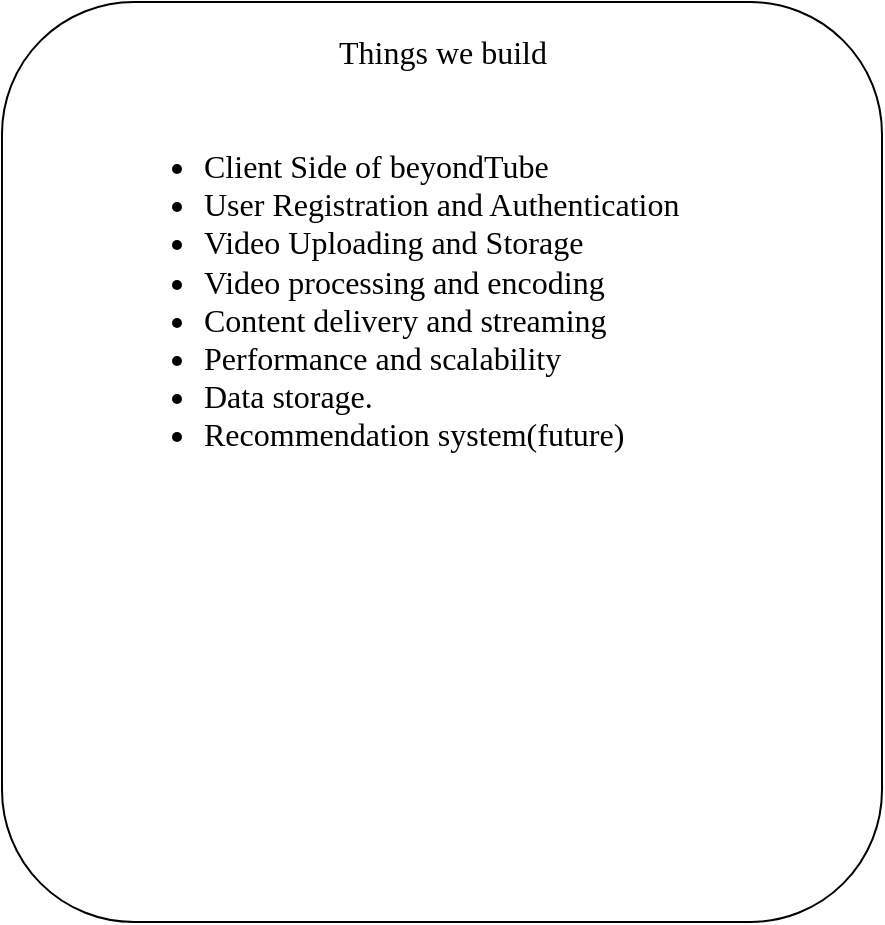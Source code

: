 <mxfile version="22.1.17" type="device" pages="4">
  <diagram id="AiNgPta7IyPf7SSqQVRc" name="BeyondTube">
    <mxGraphModel dx="1254" dy="638" grid="1" gridSize="10" guides="1" tooltips="1" connect="1" arrows="1" fold="1" page="1" pageScale="1" pageWidth="1100" pageHeight="850" math="0" shadow="0">
      <root>
        <mxCell id="0" />
        <mxCell id="1" parent="0" />
        <mxCell id="Ui2iNCKuBmNpdabASTOK-1" value="" style="rounded=1;whiteSpace=wrap;html=1;" vertex="1" parent="1">
          <mxGeometry x="320" y="150" width="440" height="460" as="geometry" />
        </mxCell>
        <mxCell id="Ui2iNCKuBmNpdabASTOK-2" value="Things we build" style="text;html=1;strokeColor=none;fillColor=none;align=center;verticalAlign=middle;whiteSpace=wrap;rounded=0;fontSize=16;fontFamily=Comic Sans MS;" vertex="1" parent="1">
          <mxGeometry x="462.5" y="160" width="155" height="30" as="geometry" />
        </mxCell>
        <mxCell id="Ui2iNCKuBmNpdabASTOK-3" value="&lt;ul style=&quot;&quot;&gt;&lt;li style=&quot;font-size: 16px;&quot;&gt;Client Side of beyondTube&lt;/li&gt;&lt;li style=&quot;font-size: 16px;&quot;&gt;User Registration and Authentication&lt;/li&gt;&lt;li style=&quot;font-size: 16px; text-align: justify;&quot;&gt;Video Uploading and Storage&lt;/li&gt;&lt;li style=&quot;font-size: 16px; text-align: justify;&quot;&gt;Video processing and encoding&lt;/li&gt;&lt;li style=&quot;font-size: 16px; text-align: justify;&quot;&gt;Content delivery and streaming&lt;/li&gt;&lt;li style=&quot;font-size: 16px; text-align: justify;&quot;&gt;Performance and scalability&lt;/li&gt;&lt;li style=&quot;font-size: 16px; text-align: justify;&quot;&gt;Data storage.&lt;/li&gt;&lt;li style=&quot;font-size: 16px; text-align: justify;&quot;&gt;Recommendation system(future)&lt;/li&gt;&lt;/ul&gt;" style="text;strokeColor=none;fillColor=none;align=left;verticalAlign=top;spacingLeft=4;spacingRight=4;overflow=hidden;points=[[0,0.5],[1,0.5]];portConstraint=eastwest;rotatable=0;whiteSpace=wrap;html=1;fontSize=16;fontFamily=Comic Sans MS;spacingBottom=4;rounded=0;fontColor=default;labelBackgroundColor=none;" vertex="1" parent="1">
          <mxGeometry x="375" y="200" width="350" height="380" as="geometry" />
        </mxCell>
      </root>
    </mxGraphModel>
  </diagram>
  <diagram id="GcTnp9ZcHoV1zEVluksx" name="user-flow">
    <mxGraphModel dx="1254" dy="638" grid="1" gridSize="10" guides="1" tooltips="1" connect="1" arrows="1" fold="1" page="1" pageScale="1" pageWidth="1100" pageHeight="850" math="0" shadow="0">
      <root>
        <mxCell id="0" />
        <mxCell id="1" parent="0" />
        <mxCell id="5J4Nl_ULY1FyrNGIVlq9-1" value="BeyondTube" style="text;html=1;strokeColor=none;fillColor=none;align=center;verticalAlign=middle;whiteSpace=wrap;rounded=0;" parent="1" vertex="1">
          <mxGeometry x="520" y="10" width="60" height="30" as="geometry" />
        </mxCell>
        <mxCell id="5J4Nl_ULY1FyrNGIVlq9-4" value="" style="shape=actor;whiteSpace=wrap;html=1;" parent="1" vertex="1">
          <mxGeometry x="50" y="270" width="40" height="60" as="geometry" />
        </mxCell>
        <mxCell id="5J4Nl_ULY1FyrNGIVlq9-11" value="User" style="text;html=1;strokeColor=none;fillColor=none;align=center;verticalAlign=middle;whiteSpace=wrap;rounded=0;" parent="1" vertex="1">
          <mxGeometry x="40" y="330" width="60" height="30" as="geometry" />
        </mxCell>
        <mxCell id="5J4Nl_ULY1FyrNGIVlq9-18" style="edgeStyle=orthogonalEdgeStyle;rounded=0;orthogonalLoop=1;jettySize=auto;html=1;exitX=1;exitY=0.5;exitDx=0;exitDy=0;entryX=0;entryY=0.5;entryDx=0;entryDy=0;" parent="1" source="5J4Nl_ULY1FyrNGIVlq9-12" target="5J4Nl_ULY1FyrNGIVlq9-17" edge="1">
          <mxGeometry relative="1" as="geometry" />
        </mxCell>
        <mxCell id="5J4Nl_ULY1FyrNGIVlq9-12" value="OR" style="rounded=1;whiteSpace=wrap;html=1;" parent="1" vertex="1">
          <mxGeometry x="190" y="180" width="270" height="260" as="geometry" />
        </mxCell>
        <mxCell id="5J4Nl_ULY1FyrNGIVlq9-14" style="edgeStyle=orthogonalEdgeStyle;rounded=0;orthogonalLoop=1;jettySize=auto;html=1;exitX=0.9;exitY=0.5;exitDx=0;exitDy=0;exitPerimeter=0;entryX=-0.007;entryY=0.462;entryDx=0;entryDy=0;entryPerimeter=0;" parent="1" source="5J4Nl_ULY1FyrNGIVlq9-4" target="5J4Nl_ULY1FyrNGIVlq9-12" edge="1">
          <mxGeometry relative="1" as="geometry" />
        </mxCell>
        <mxCell id="5J4Nl_ULY1FyrNGIVlq9-15" value="User either can start watching videos" style="text;html=1;strokeColor=none;fillColor=none;align=center;verticalAlign=middle;whiteSpace=wrap;rounded=0;" parent="1" vertex="1">
          <mxGeometry x="247.5" y="240" width="155" height="30" as="geometry" />
        </mxCell>
        <mxCell id="5J4Nl_ULY1FyrNGIVlq9-16" value="User will first sign-up and then he can read or write videos" style="text;html=1;strokeColor=none;fillColor=none;align=center;verticalAlign=middle;whiteSpace=wrap;rounded=0;" parent="1" vertex="1">
          <mxGeometry x="240" y="340" width="170" height="30" as="geometry" />
        </mxCell>
        <mxCell id="5J4Nl_ULY1FyrNGIVlq9-21" style="edgeStyle=orthogonalEdgeStyle;rounded=0;orthogonalLoop=1;jettySize=auto;html=1;exitX=1;exitY=0.5;exitDx=0;exitDy=0;entryX=0;entryY=0.5;entryDx=0;entryDy=0;" parent="1" source="5J4Nl_ULY1FyrNGIVlq9-17" target="5J4Nl_ULY1FyrNGIVlq9-20" edge="1">
          <mxGeometry relative="1" as="geometry" />
        </mxCell>
        <mxCell id="5J4Nl_ULY1FyrNGIVlq9-17" value="User will be assigned as content-creator" style="rounded=1;whiteSpace=wrap;html=1;" parent="1" vertex="1">
          <mxGeometry x="630" y="255" width="120" height="90" as="geometry" />
        </mxCell>
        <mxCell id="5J4Nl_ULY1FyrNGIVlq9-19" value="User sign-up" style="text;html=1;align=center;verticalAlign=middle;resizable=0;points=[];autosize=1;strokeColor=none;fillColor=none;" parent="1" vertex="1">
          <mxGeometry x="645" y="225" width="90" height="30" as="geometry" />
        </mxCell>
        <mxCell id="5J4Nl_ULY1FyrNGIVlq9-20" value="User will be allowed to read and write to its respective videos. Also can read other&#39;s videos." style="rounded=1;whiteSpace=wrap;html=1;" parent="1" vertex="1">
          <mxGeometry x="880" y="197.5" width="190" height="205" as="geometry" />
        </mxCell>
      </root>
    </mxGraphModel>
  </diagram>
  <diagram id="96t3Vy77y9gjjRQwlVR8" name="vid-write-flow">
    <mxGraphModel dx="2508" dy="1276" grid="1" gridSize="10" guides="1" tooltips="1" connect="1" arrows="1" fold="1" page="1" pageScale="1" pageWidth="1100" pageHeight="850" math="0" shadow="0">
      <root>
        <mxCell id="0" />
        <mxCell id="1" parent="0" />
        <mxCell id="3eQo13eX1EpTmljV7uZz-4" value="Video uploading architecture" style="text;html=1;align=center;verticalAlign=middle;resizable=0;points=[];autosize=1;strokeColor=none;fillColor=none;fontSize=18;" vertex="1" parent="1">
          <mxGeometry x="430" y="20" width="250" height="40" as="geometry" />
        </mxCell>
        <mxCell id="3eQo13eX1EpTmljV7uZz-8" value="" style="endArrow=classic;html=1;rounded=0;exitX=0;exitY=1;exitDx=0;exitDy=0;" edge="1" parent="1" source="3eQo13eX1EpTmljV7uZz-11">
          <mxGeometry width="50" height="50" relative="1" as="geometry">
            <mxPoint x="120" y="220" as="sourcePoint" />
            <mxPoint x="180" y="220" as="targetPoint" />
          </mxGeometry>
        </mxCell>
        <mxCell id="3eQo13eX1EpTmljV7uZz-9" value="" style="rounded=1;whiteSpace=wrap;html=1;" vertex="1" parent="1">
          <mxGeometry x="180" y="120" width="280" height="190" as="geometry" />
        </mxCell>
        <mxCell id="3eQo13eX1EpTmljV7uZz-10" value="S3 Bucket for raw videos" style="text;html=1;strokeColor=none;fillColor=none;align=center;verticalAlign=middle;whiteSpace=wrap;rounded=0;" vertex="1" parent="1">
          <mxGeometry x="190" y="120" width="150" height="30" as="geometry" />
        </mxCell>
        <mxCell id="3eQo13eX1EpTmljV7uZz-11" value="&lt;strong style=&quot;border: 0px solid rgb(217, 217, 227); box-sizing: border-box; --tw-border-spacing-x: 0; --tw-border-spacing-y: 0; --tw-translate-x: 0; --tw-translate-y: 0; --tw-rotate: 0; --tw-skew-x: 0; --tw-skew-y: 0; --tw-scale-x: 1; --tw-scale-y: 1; --tw-pan-x: ; --tw-pan-y: ; --tw-pinch-zoom: ; --tw-scroll-snap-strictness: proximity; --tw-gradient-from-position: ; --tw-gradient-via-position: ; --tw-gradient-to-position: ; --tw-ordinal: ; --tw-slashed-zero: ; --tw-numeric-figure: ; --tw-numeric-spacing: ; --tw-numeric-fraction: ; --tw-ring-inset: ; --tw-ring-offset-width: 0px; --tw-ring-offset-color: #fff; --tw-ring-color: rgba(69,89,164,.5); --tw-ring-offset-shadow: 0 0 transparent; --tw-ring-shadow: 0 0 transparent; --tw-shadow: 0 0 transparent; --tw-shadow-colored: 0 0 transparent; --tw-blur: ; --tw-brightness: ; --tw-contrast: ; --tw-grayscale: ; --tw-hue-rotate: ; --tw-invert: ; --tw-saturate: ; --tw-sepia: ; --tw-drop-shadow: ; --tw-backdrop-blur: ; --tw-backdrop-brightness: ; --tw-backdrop-contrast: ; --tw-backdrop-grayscale: ; --tw-backdrop-hue-rotate: ; --tw-backdrop-invert: ; --tw-backdrop-opacity: ; --tw-backdrop-saturate: ; --tw-backdrop-sepia: ; font-weight: 600; color: var(--tw-prose-bold); font-family: Söhne, ui-sans-serif, system-ui, -apple-system, &amp;quot;Segoe UI&amp;quot;, Roboto, Ubuntu, Cantarell, &amp;quot;Noto Sans&amp;quot;, sans-serif, &amp;quot;Helvetica Neue&amp;quot;, Arial, &amp;quot;Apple Color Emoji&amp;quot;, &amp;quot;Segoe UI Emoji&amp;quot;, &amp;quot;Segoe UI Symbol&amp;quot;, &amp;quot;Noto Color Emoji&amp;quot;; font-size: 7px; font-style: normal; font-variant-ligatures: normal; font-variant-caps: normal; letter-spacing: normal; orphans: 2; text-align: left; text-indent: 0px; text-transform: none; widows: 2; word-spacing: 0px; -webkit-text-stroke-width: 0px; text-decoration-thickness: initial; text-decoration-style: initial; text-decoration-color: initial;&quot;&gt;User Uploads Video to S3&lt;/strong&gt;" style="text;whiteSpace=wrap;html=1;labelBackgroundColor=none;fontSize=7;" vertex="1" parent="1">
          <mxGeometry x="80" y="190" width="110" height="30" as="geometry" />
        </mxCell>
        <mxCell id="3eQo13eX1EpTmljV7uZz-13" value="" style="rounded=1;whiteSpace=wrap;html=1;" vertex="1" parent="1">
          <mxGeometry x="190" y="150" width="260" height="60" as="geometry" />
        </mxCell>
        <mxCell id="3eQo13eX1EpTmljV7uZz-15" value="" style="rounded=1;whiteSpace=wrap;html=1;" vertex="1" parent="1">
          <mxGeometry x="190" y="220" width="260" height="60" as="geometry" />
        </mxCell>
        <mxCell id="3eQo13eX1EpTmljV7uZz-16" value="User 1/" style="text;html=1;strokeColor=none;fillColor=none;align=center;verticalAlign=middle;whiteSpace=wrap;rounded=0;fontSize=10;" vertex="1" parent="1">
          <mxGeometry x="190" y="150" width="40" height="20" as="geometry" />
        </mxCell>
        <mxCell id="3eQo13eX1EpTmljV7uZz-17" value="User 2/" style="text;html=1;strokeColor=none;fillColor=none;align=center;verticalAlign=middle;whiteSpace=wrap;rounded=0;fontSize=10;" vertex="1" parent="1">
          <mxGeometry x="190" y="220" width="40" height="20" as="geometry" />
        </mxCell>
        <mxCell id="3eQo13eX1EpTmljV7uZz-18" value="vid 1" style="rounded=1;whiteSpace=wrap;html=1;" vertex="1" parent="1">
          <mxGeometry x="195" y="170" width="30" height="30" as="geometry" />
        </mxCell>
        <mxCell id="3eQo13eX1EpTmljV7uZz-19" value="vid 2" style="rounded=1;whiteSpace=wrap;html=1;" vertex="1" parent="1">
          <mxGeometry x="240" y="170" width="30" height="30" as="geometry" />
        </mxCell>
        <mxCell id="3eQo13eX1EpTmljV7uZz-20" value="..." style="rounded=1;whiteSpace=wrap;html=1;" vertex="1" parent="1">
          <mxGeometry x="280" y="170" width="30" height="30" as="geometry" />
        </mxCell>
        <mxCell id="3eQo13eX1EpTmljV7uZz-21" value="..." style="rounded=1;whiteSpace=wrap;html=1;" vertex="1" parent="1">
          <mxGeometry x="320" y="170" width="30" height="30" as="geometry" />
        </mxCell>
        <mxCell id="3eQo13eX1EpTmljV7uZz-22" value="..." style="rounded=1;whiteSpace=wrap;html=1;" vertex="1" parent="1">
          <mxGeometry x="360" y="170" width="30" height="30" as="geometry" />
        </mxCell>
        <mxCell id="3eQo13eX1EpTmljV7uZz-23" value="vid n" style="rounded=1;whiteSpace=wrap;html=1;" vertex="1" parent="1">
          <mxGeometry x="400" y="170" width="30" height="30" as="geometry" />
        </mxCell>
        <mxCell id="3eQo13eX1EpTmljV7uZz-24" value="vid 1" style="rounded=1;whiteSpace=wrap;html=1;" vertex="1" parent="1">
          <mxGeometry x="195" y="240" width="30" height="30" as="geometry" />
        </mxCell>
        <mxCell id="3eQo13eX1EpTmljV7uZz-25" value="vid 2" style="rounded=1;whiteSpace=wrap;html=1;" vertex="1" parent="1">
          <mxGeometry x="240" y="240" width="30" height="30" as="geometry" />
        </mxCell>
        <mxCell id="3eQo13eX1EpTmljV7uZz-26" value="..." style="rounded=1;whiteSpace=wrap;html=1;" vertex="1" parent="1">
          <mxGeometry x="280" y="240" width="30" height="30" as="geometry" />
        </mxCell>
        <mxCell id="3eQo13eX1EpTmljV7uZz-27" value="..." style="rounded=1;whiteSpace=wrap;html=1;" vertex="1" parent="1">
          <mxGeometry x="320" y="240" width="30" height="30" as="geometry" />
        </mxCell>
        <mxCell id="3eQo13eX1EpTmljV7uZz-28" value="..." style="rounded=1;whiteSpace=wrap;html=1;" vertex="1" parent="1">
          <mxGeometry x="360" y="240" width="30" height="30" as="geometry" />
        </mxCell>
        <mxCell id="3eQo13eX1EpTmljV7uZz-29" value="vid n" style="rounded=1;whiteSpace=wrap;html=1;" vertex="1" parent="1">
          <mxGeometry x="400" y="240" width="30" height="30" as="geometry" />
        </mxCell>
        <mxCell id="3eQo13eX1EpTmljV7uZz-30" value="Users upload raw video files to an S3 bucket" style="text;html=1;align=center;verticalAlign=middle;resizable=0;points=[];autosize=1;strokeColor=none;fillColor=none;" vertex="1" parent="1">
          <mxGeometry x="190" y="308" width="260" height="30" as="geometry" />
        </mxCell>
        <mxCell id="3eQo13eX1EpTmljV7uZz-31" value="" style="endArrow=classic;html=1;rounded=0;" edge="1" parent="1">
          <mxGeometry relative="1" as="geometry">
            <mxPoint x="460" y="220" as="sourcePoint" />
            <mxPoint x="760" y="220" as="targetPoint" />
          </mxGeometry>
        </mxCell>
        <mxCell id="3eQo13eX1EpTmljV7uZz-32" value="" style="shape=message;html=1;outlineConnect=0;" vertex="1" parent="3eQo13eX1EpTmljV7uZz-31">
          <mxGeometry width="20" height="14" relative="1" as="geometry">
            <mxPoint x="-10" y="-7" as="offset" />
          </mxGeometry>
        </mxCell>
        <mxCell id="3eQo13eX1EpTmljV7uZz-35" value="Configure an S3 event trigger to notify an AWS Lambda function when a new video is uploaded." style="text;html=1;strokeColor=none;fillColor=none;align=center;verticalAlign=middle;whiteSpace=wrap;rounded=0;" vertex="1" parent="1">
          <mxGeometry x="475" y="235" width="280" height="30" as="geometry" />
        </mxCell>
        <mxCell id="3eQo13eX1EpTmljV7uZz-36" value="Lambda Function Enqueues Task" style="rounded=1;whiteSpace=wrap;html=1;" vertex="1" parent="1">
          <mxGeometry x="760" y="140" width="240" height="150" as="geometry" />
        </mxCell>
        <mxCell id="3eQo13eX1EpTmljV7uZz-37" value="Modify the Lambda function to enqueue a video encoding task onto a message queue (e.g., AWS Simple Queue Service - SQS)" style="text;html=1;strokeColor=none;fillColor=none;align=center;verticalAlign=middle;whiteSpace=wrap;rounded=0;" vertex="1" parent="1">
          <mxGeometry x="760" y="308" width="240" height="30" as="geometry" />
        </mxCell>
        <mxCell id="3eQo13eX1EpTmljV7uZz-45" style="edgeStyle=orthogonalEdgeStyle;rounded=0;orthogonalLoop=1;jettySize=auto;html=1;exitX=1;exitY=0.5;exitDx=0;exitDy=0;entryX=0;entryY=0.5;entryDx=0;entryDy=0;" edge="1" parent="1" source="3eQo13eX1EpTmljV7uZz-41" target="3eQo13eX1EpTmljV7uZz-44">
          <mxGeometry relative="1" as="geometry" />
        </mxCell>
        <mxCell id="3eQo13eX1EpTmljV7uZz-41" value="Message Queue Holds Encoding Tasks" style="shape=partialRectangle;whiteSpace=wrap;html=1;left=0;right=0;fillColor=none;" vertex="1" parent="1">
          <mxGeometry x="1100" y="170" width="190" height="100" as="geometry" />
        </mxCell>
        <mxCell id="3eQo13eX1EpTmljV7uZz-42" value="" style="endArrow=classic;html=1;rounded=0;entryX=0;entryY=0.5;entryDx=0;entryDy=0;" edge="1" parent="1" target="3eQo13eX1EpTmljV7uZz-41">
          <mxGeometry width="50" height="50" relative="1" as="geometry">
            <mxPoint x="1000" y="220" as="sourcePoint" />
            <mxPoint x="1070" y="220" as="targetPoint" />
          </mxGeometry>
        </mxCell>
        <mxCell id="3eQo13eX1EpTmljV7uZz-43" value="&lt;ul style=&quot;border: 0px solid rgb(217, 217, 227); box-sizing: border-box; --tw-border-spacing-x: 0; --tw-border-spacing-y: 0; --tw-translate-x: 0; --tw-translate-y: 0; --tw-rotate: 0; --tw-skew-x: 0; --tw-skew-y: 0; --tw-scale-x: 1; --tw-scale-y: 1; --tw-pan-x: ; --tw-pan-y: ; --tw-pinch-zoom: ; --tw-scroll-snap-strictness: proximity; --tw-gradient-from-position: ; --tw-gradient-via-position: ; --tw-gradient-to-position: ; --tw-ordinal: ; --tw-slashed-zero: ; --tw-numeric-figure: ; --tw-numeric-spacing: ; --tw-numeric-fraction: ; --tw-ring-inset: ; --tw-ring-offset-width: 0px; --tw-ring-offset-color: #fff; --tw-ring-color: rgba(69,89,164,.5); --tw-ring-offset-shadow: 0 0 transparent; --tw-ring-shadow: 0 0 transparent; --tw-shadow: 0 0 transparent; --tw-shadow-colored: 0 0 transparent; --tw-blur: ; --tw-brightness: ; --tw-contrast: ; --tw-grayscale: ; --tw-hue-rotate: ; --tw-invert: ; --tw-saturate: ; --tw-sepia: ; --tw-drop-shadow: ; --tw-backdrop-blur: ; --tw-backdrop-brightness: ; --tw-backdrop-contrast: ; --tw-backdrop-grayscale: ; --tw-backdrop-hue-rotate: ; --tw-backdrop-invert: ; --tw-backdrop-opacity: ; --tw-backdrop-saturate: ; --tw-backdrop-sepia: ; list-style-position: initial; list-style-image: initial; margin: 0px 0px 0px 1rem; padding: 0px; display: flex; flex-direction: column; font-size: 11px;&quot;&gt;&lt;li style=&quot;border: 0px solid rgb(217, 217, 227); box-sizing: border-box; --tw-border-spacing-x: 0; --tw-border-spacing-y: 0; --tw-translate-x: 0; --tw-translate-y: 0; --tw-rotate: 0; --tw-skew-x: 0; --tw-skew-y: 0; --tw-scale-x: 1; --tw-scale-y: 1; --tw-pan-x: ; --tw-pan-y: ; --tw-pinch-zoom: ; --tw-scroll-snap-strictness: proximity; --tw-gradient-from-position: ; --tw-gradient-via-position: ; --tw-gradient-to-position: ; --tw-ordinal: ; --tw-slashed-zero: ; --tw-numeric-figure: ; --tw-numeric-spacing: ; --tw-numeric-fraction: ; --tw-ring-inset: ; --tw-ring-offset-width: 0px; --tw-ring-offset-color: #fff; --tw-ring-color: rgba(69,89,164,.5); --tw-ring-offset-shadow: 0 0 transparent; --tw-ring-shadow: 0 0 transparent; --tw-shadow: 0 0 transparent; --tw-shadow-colored: 0 0 transparent; --tw-blur: ; --tw-brightness: ; --tw-contrast: ; --tw-grayscale: ; --tw-hue-rotate: ; --tw-invert: ; --tw-saturate: ; --tw-sepia: ; --tw-drop-shadow: ; --tw-backdrop-blur: ; --tw-backdrop-brightness: ; --tw-backdrop-contrast: ; --tw-backdrop-grayscale: ; --tw-backdrop-hue-rotate: ; --tw-backdrop-invert: ; --tw-backdrop-opacity: ; --tw-backdrop-saturate: ; --tw-backdrop-sepia: ; margin: 0px; padding-left: 0.375em; display: block; min-height: 28px; font-size: 11px;&quot;&gt;The message queue holds the video encoding tasks in a queue.&lt;/li&gt;&lt;li style=&quot;border: 0px solid rgb(217, 217, 227); box-sizing: border-box; --tw-border-spacing-x: 0; --tw-border-spacing-y: 0; --tw-translate-x: 0; --tw-translate-y: 0; --tw-rotate: 0; --tw-skew-x: 0; --tw-skew-y: 0; --tw-scale-x: 1; --tw-scale-y: 1; --tw-pan-x: ; --tw-pan-y: ; --tw-pinch-zoom: ; --tw-scroll-snap-strictness: proximity; --tw-gradient-from-position: ; --tw-gradient-via-position: ; --tw-gradient-to-position: ; --tw-ordinal: ; --tw-slashed-zero: ; --tw-numeric-figure: ; --tw-numeric-spacing: ; --tw-numeric-fraction: ; --tw-ring-inset: ; --tw-ring-offset-width: 0px; --tw-ring-offset-color: #fff; --tw-ring-color: rgba(69,89,164,.5); --tw-ring-offset-shadow: 0 0 transparent; --tw-ring-shadow: 0 0 transparent; --tw-shadow: 0 0 transparent; --tw-shadow-colored: 0 0 transparent; --tw-blur: ; --tw-brightness: ; --tw-contrast: ; --tw-grayscale: ; --tw-hue-rotate: ; --tw-invert: ; --tw-saturate: ; --tw-sepia: ; --tw-drop-shadow: ; --tw-backdrop-blur: ; --tw-backdrop-brightness: ; --tw-backdrop-contrast: ; --tw-backdrop-grayscale: ; --tw-backdrop-hue-rotate: ; --tw-backdrop-invert: ; --tw-backdrop-opacity: ; --tw-backdrop-saturate: ; --tw-backdrop-sepia: ; margin: 0px; padding-left: 0.375em; display: block; min-height: 28px; font-size: 11px;&quot;&gt;Each message in the queue represents a video encoding task.&lt;/li&gt;&lt;/ul&gt;" style="text;html=1;strokeColor=none;fillColor=none;align=center;verticalAlign=middle;whiteSpace=wrap;rounded=0;labelBackgroundColor=none;fontColor=default;fontSize=11;fontFamily=Helvetica;" vertex="1" parent="1">
          <mxGeometry x="1080" y="276" width="230" height="62" as="geometry" />
        </mxCell>
        <mxCell id="3eQo13eX1EpTmljV7uZz-44" value="" style="rounded=1;whiteSpace=wrap;html=1;" vertex="1" parent="1">
          <mxGeometry x="1540" y="25" width="450" height="390" as="geometry" />
        </mxCell>
        <mxCell id="3eQo13eX1EpTmljV7uZz-46" value="Encoding Worker system" style="text;html=1;strokeColor=none;fillColor=none;align=center;verticalAlign=middle;whiteSpace=wrap;rounded=0;" vertex="1" parent="1">
          <mxGeometry x="1560" y="40" width="160" height="30" as="geometry" />
        </mxCell>
        <mxCell id="3eQo13eX1EpTmljV7uZz-47" value="Encoding Workers Poll the Queue" style="text;html=1;align=center;verticalAlign=middle;resizable=0;points=[];autosize=1;strokeColor=none;fillColor=none;" vertex="1" parent="1">
          <mxGeometry x="1320" y="190" width="200" height="30" as="geometry" />
        </mxCell>
        <mxCell id="3eQo13eX1EpTmljV7uZz-48" value="Worker 1" style="rounded=1;whiteSpace=wrap;html=1;" vertex="1" parent="1">
          <mxGeometry x="1570" y="80" width="390" height="80" as="geometry" />
        </mxCell>
        <mxCell id="3eQo13eX1EpTmljV7uZz-49" value="Worker 2" style="rounded=1;whiteSpace=wrap;html=1;" vertex="1" parent="1">
          <mxGeometry x="1570" y="185" width="390" height="80" as="geometry" />
        </mxCell>
        <mxCell id="3eQo13eX1EpTmljV7uZz-50" value="Worker 3" style="rounded=1;whiteSpace=wrap;html=1;" vertex="1" parent="1">
          <mxGeometry x="1570" y="290" width="390" height="80" as="geometry" />
        </mxCell>
        <mxCell id="3eQo13eX1EpTmljV7uZz-51" value="&lt;ul style=&quot;border: 0px solid rgb(217, 217, 227); box-sizing: border-box; --tw-border-spacing-x: 0; --tw-border-spacing-y: 0; --tw-translate-x: 0; --tw-translate-y: 0; --tw-rotate: 0; --tw-skew-x: 0; --tw-skew-y: 0; --tw-scale-x: 1; --tw-scale-y: 1; --tw-pan-x: ; --tw-pan-y: ; --tw-pinch-zoom: ; --tw-scroll-snap-strictness: proximity; --tw-gradient-from-position: ; --tw-gradient-via-position: ; --tw-gradient-to-position: ; --tw-ordinal: ; --tw-slashed-zero: ; --tw-numeric-figure: ; --tw-numeric-spacing: ; --tw-numeric-fraction: ; --tw-ring-inset: ; --tw-ring-offset-width: 0px; --tw-ring-offset-color: #fff; --tw-ring-color: rgba(69,89,164,.5); --tw-ring-offset-shadow: 0 0 transparent; --tw-ring-shadow: 0 0 transparent; --tw-shadow: 0 0 transparent; --tw-shadow-colored: 0 0 transparent; --tw-blur: ; --tw-brightness: ; --tw-contrast: ; --tw-grayscale: ; --tw-hue-rotate: ; --tw-invert: ; --tw-saturate: ; --tw-sepia: ; --tw-drop-shadow: ; --tw-backdrop-blur: ; --tw-backdrop-brightness: ; --tw-backdrop-contrast: ; --tw-backdrop-grayscale: ; --tw-backdrop-hue-rotate: ; --tw-backdrop-invert: ; --tw-backdrop-opacity: ; --tw-backdrop-saturate: ; --tw-backdrop-sepia: ; list-style-position: initial; list-style-image: initial; margin: 0px 0px 0px 1rem; padding: 0px; display: flex; flex-direction: column; font-family: Söhne, ui-sans-serif, system-ui, -apple-system, &amp;quot;Segoe UI&amp;quot;, Roboto, Ubuntu, Cantarell, &amp;quot;Noto Sans&amp;quot;, sans-serif, &amp;quot;Helvetica Neue&amp;quot;, Arial, &amp;quot;Apple Color Emoji&amp;quot;, &amp;quot;Segoe UI Emoji&amp;quot;, &amp;quot;Segoe UI Symbol&amp;quot;, &amp;quot;Noto Color Emoji&amp;quot;; font-size: 16px;&quot;&gt;&lt;li style=&quot;border: 0px solid rgb(217, 217, 227); box-sizing: border-box; --tw-border-spacing-x: 0; --tw-border-spacing-y: 0; --tw-translate-x: 0; --tw-translate-y: 0; --tw-rotate: 0; --tw-skew-x: 0; --tw-skew-y: 0; --tw-scale-x: 1; --tw-scale-y: 1; --tw-pan-x: ; --tw-pan-y: ; --tw-pinch-zoom: ; --tw-scroll-snap-strictness: proximity; --tw-gradient-from-position: ; --tw-gradient-via-position: ; --tw-gradient-to-position: ; --tw-ordinal: ; --tw-slashed-zero: ; --tw-numeric-figure: ; --tw-numeric-spacing: ; --tw-numeric-fraction: ; --tw-ring-inset: ; --tw-ring-offset-width: 0px; --tw-ring-offset-color: #fff; --tw-ring-color: rgba(69,89,164,.5); --tw-ring-offset-shadow: 0 0 transparent; --tw-ring-shadow: 0 0 transparent; --tw-shadow: 0 0 transparent; --tw-shadow-colored: 0 0 transparent; --tw-blur: ; --tw-brightness: ; --tw-contrast: ; --tw-grayscale: ; --tw-hue-rotate: ; --tw-invert: ; --tw-saturate: ; --tw-sepia: ; --tw-drop-shadow: ; --tw-backdrop-blur: ; --tw-backdrop-brightness: ; --tw-backdrop-contrast: ; --tw-backdrop-grayscale: ; --tw-backdrop-hue-rotate: ; --tw-backdrop-invert: ; --tw-backdrop-opacity: ; --tw-backdrop-saturate: ; --tw-backdrop-sepia: ; margin: 0px; padding-left: 0.375em; display: block; min-height: 28px;&quot;&gt;Set up video encoding workers (additional Lambda functions or EC2 instances) that poll the message queue for tasks.&lt;/li&gt;&lt;li style=&quot;border: 0px solid rgb(217, 217, 227); box-sizing: border-box; --tw-border-spacing-x: 0; --tw-border-spacing-y: 0; --tw-translate-x: 0; --tw-translate-y: 0; --tw-rotate: 0; --tw-skew-x: 0; --tw-skew-y: 0; --tw-scale-x: 1; --tw-scale-y: 1; --tw-pan-x: ; --tw-pan-y: ; --tw-pinch-zoom: ; --tw-scroll-snap-strictness: proximity; --tw-gradient-from-position: ; --tw-gradient-via-position: ; --tw-gradient-to-position: ; --tw-ordinal: ; --tw-slashed-zero: ; --tw-numeric-figure: ; --tw-numeric-spacing: ; --tw-numeric-fraction: ; --tw-ring-inset: ; --tw-ring-offset-width: 0px; --tw-ring-offset-color: #fff; --tw-ring-color: rgba(69,89,164,.5); --tw-ring-offset-shadow: 0 0 transparent; --tw-ring-shadow: 0 0 transparent; --tw-shadow: 0 0 transparent; --tw-shadow-colored: 0 0 transparent; --tw-blur: ; --tw-brightness: ; --tw-contrast: ; --tw-grayscale: ; --tw-hue-rotate: ; --tw-invert: ; --tw-saturate: ; --tw-sepia: ; --tw-drop-shadow: ; --tw-backdrop-blur: ; --tw-backdrop-brightness: ; --tw-backdrop-contrast: ; --tw-backdrop-grayscale: ; --tw-backdrop-hue-rotate: ; --tw-backdrop-invert: ; --tw-backdrop-opacity: ; --tw-backdrop-saturate: ; --tw-backdrop-sepia: ; margin: 0px; padding-left: 0.375em; display: block; min-height: 28px;&quot;&gt;When a worker receives a task, it processes the video encoding job using Elastic Transcoder.&lt;/li&gt;&lt;/ul&gt;" style="text;html=1;strokeColor=none;fillColor=none;align=center;verticalAlign=middle;whiteSpace=wrap;rounded=0;labelBackgroundColor=none;fontColor=default;" vertex="1" parent="1">
          <mxGeometry x="1500" y="450" width="500" height="30" as="geometry" />
        </mxCell>
        <mxCell id="3eQo13eX1EpTmljV7uZz-53" value="" style="rounded=1;whiteSpace=wrap;html=1;" vertex="1" parent="1">
          <mxGeometry x="2150" y="111" width="280" height="190" as="geometry" />
        </mxCell>
        <mxCell id="3eQo13eX1EpTmljV7uZz-54" value="S3 Bucket for processed videos" style="text;html=1;strokeColor=none;fillColor=none;align=center;verticalAlign=middle;whiteSpace=wrap;rounded=0;" vertex="1" parent="1">
          <mxGeometry x="2160" y="111" width="180" height="30" as="geometry" />
        </mxCell>
        <mxCell id="3eQo13eX1EpTmljV7uZz-55" value="" style="rounded=1;whiteSpace=wrap;html=1;" vertex="1" parent="1">
          <mxGeometry x="2160" y="141" width="260" height="60" as="geometry" />
        </mxCell>
        <mxCell id="3eQo13eX1EpTmljV7uZz-56" value="" style="rounded=1;whiteSpace=wrap;html=1;" vertex="1" parent="1">
          <mxGeometry x="2160" y="211" width="260" height="60" as="geometry" />
        </mxCell>
        <mxCell id="3eQo13eX1EpTmljV7uZz-57" value="User 1/" style="text;html=1;strokeColor=none;fillColor=none;align=center;verticalAlign=middle;whiteSpace=wrap;rounded=0;fontSize=10;" vertex="1" parent="1">
          <mxGeometry x="2160" y="141" width="40" height="20" as="geometry" />
        </mxCell>
        <mxCell id="3eQo13eX1EpTmljV7uZz-58" value="User 2/" style="text;html=1;strokeColor=none;fillColor=none;align=center;verticalAlign=middle;whiteSpace=wrap;rounded=0;fontSize=10;" vertex="1" parent="1">
          <mxGeometry x="2160" y="211" width="40" height="20" as="geometry" />
        </mxCell>
        <mxCell id="3eQo13eX1EpTmljV7uZz-59" value="vid 1" style="rounded=1;whiteSpace=wrap;html=1;" vertex="1" parent="1">
          <mxGeometry x="2165" y="161" width="30" height="30" as="geometry" />
        </mxCell>
        <mxCell id="3eQo13eX1EpTmljV7uZz-60" value="vid 2" style="rounded=1;whiteSpace=wrap;html=1;" vertex="1" parent="1">
          <mxGeometry x="2210" y="161" width="30" height="30" as="geometry" />
        </mxCell>
        <mxCell id="3eQo13eX1EpTmljV7uZz-61" value="..." style="rounded=1;whiteSpace=wrap;html=1;" vertex="1" parent="1">
          <mxGeometry x="2250" y="161" width="30" height="30" as="geometry" />
        </mxCell>
        <mxCell id="3eQo13eX1EpTmljV7uZz-62" value="..." style="rounded=1;whiteSpace=wrap;html=1;" vertex="1" parent="1">
          <mxGeometry x="2290" y="161" width="30" height="30" as="geometry" />
        </mxCell>
        <mxCell id="3eQo13eX1EpTmljV7uZz-63" value="..." style="rounded=1;whiteSpace=wrap;html=1;" vertex="1" parent="1">
          <mxGeometry x="2330" y="161" width="30" height="30" as="geometry" />
        </mxCell>
        <mxCell id="3eQo13eX1EpTmljV7uZz-64" value="vid n" style="rounded=1;whiteSpace=wrap;html=1;" vertex="1" parent="1">
          <mxGeometry x="2370" y="161" width="30" height="30" as="geometry" />
        </mxCell>
        <mxCell id="3eQo13eX1EpTmljV7uZz-65" value="vid 1" style="rounded=1;whiteSpace=wrap;html=1;" vertex="1" parent="1">
          <mxGeometry x="2165" y="231" width="30" height="30" as="geometry" />
        </mxCell>
        <mxCell id="3eQo13eX1EpTmljV7uZz-66" value="vid 2" style="rounded=1;whiteSpace=wrap;html=1;" vertex="1" parent="1">
          <mxGeometry x="2210" y="231" width="30" height="30" as="geometry" />
        </mxCell>
        <mxCell id="3eQo13eX1EpTmljV7uZz-67" value="..." style="rounded=1;whiteSpace=wrap;html=1;" vertex="1" parent="1">
          <mxGeometry x="2250" y="231" width="30" height="30" as="geometry" />
        </mxCell>
        <mxCell id="3eQo13eX1EpTmljV7uZz-68" value="..." style="rounded=1;whiteSpace=wrap;html=1;" vertex="1" parent="1">
          <mxGeometry x="2290" y="231" width="30" height="30" as="geometry" />
        </mxCell>
        <mxCell id="3eQo13eX1EpTmljV7uZz-69" value="..." style="rounded=1;whiteSpace=wrap;html=1;" vertex="1" parent="1">
          <mxGeometry x="2330" y="231" width="30" height="30" as="geometry" />
        </mxCell>
        <mxCell id="3eQo13eX1EpTmljV7uZz-70" value="vid n" style="rounded=1;whiteSpace=wrap;html=1;" vertex="1" parent="1">
          <mxGeometry x="2370" y="231" width="30" height="30" as="geometry" />
        </mxCell>
        <mxCell id="3eQo13eX1EpTmljV7uZz-73" style="edgeStyle=orthogonalEdgeStyle;rounded=0;orthogonalLoop=1;jettySize=auto;html=1;exitX=1;exitY=0.5;exitDx=0;exitDy=0;entryX=0.009;entryY=0.574;entryDx=0;entryDy=0;entryPerimeter=0;" edge="1" parent="1" source="3eQo13eX1EpTmljV7uZz-44" target="3eQo13eX1EpTmljV7uZz-53">
          <mxGeometry relative="1" as="geometry" />
        </mxCell>
        <mxCell id="3eQo13eX1EpTmljV7uZz-74" value="Separate Buckets for Raw and Processed Videos" style="text;html=1;align=center;verticalAlign=middle;resizable=0;points=[];autosize=1;strokeColor=none;fillColor=none;" vertex="1" parent="1">
          <mxGeometry x="2150" y="301" width="290" height="30" as="geometry" />
        </mxCell>
        <mxCell id="3eQo13eX1EpTmljV7uZz-76" style="edgeStyle=orthogonalEdgeStyle;rounded=0;orthogonalLoop=1;jettySize=auto;html=1;entryX=0;entryY=0.75;entryDx=0;entryDy=0;curved=1;" edge="1" parent="1" source="3eQo13eX1EpTmljV7uZz-75" target="3eQo13eX1EpTmljV7uZz-44">
          <mxGeometry relative="1" as="geometry" />
        </mxCell>
        <mxCell id="3eQo13eX1EpTmljV7uZz-75" value="&lt;ul style=&quot;border: 0px solid rgb(217, 217, 227); box-sizing: border-box; --tw-border-spacing-x: 0; --tw-border-spacing-y: 0; --tw-translate-x: 0; --tw-translate-y: 0; --tw-rotate: 0; --tw-skew-x: 0; --tw-skew-y: 0; --tw-scale-x: 1; --tw-scale-y: 1; --tw-pan-x: ; --tw-pan-y: ; --tw-pinch-zoom: ; --tw-scroll-snap-strictness: proximity; --tw-gradient-from-position: ; --tw-gradient-via-position: ; --tw-gradient-to-position: ; --tw-ordinal: ; --tw-slashed-zero: ; --tw-numeric-figure: ; --tw-numeric-spacing: ; --tw-numeric-fraction: ; --tw-ring-inset: ; --tw-ring-offset-width: 0px; --tw-ring-offset-color: #fff; --tw-ring-color: rgba(69,89,164,.5); --tw-ring-offset-shadow: 0 0 transparent; --tw-ring-shadow: 0 0 transparent; --tw-shadow: 0 0 transparent; --tw-shadow-colored: 0 0 transparent; --tw-blur: ; --tw-brightness: ; --tw-contrast: ; --tw-grayscale: ; --tw-hue-rotate: ; --tw-invert: ; --tw-saturate: ; --tw-sepia: ; --tw-drop-shadow: ; --tw-backdrop-blur: ; --tw-backdrop-brightness: ; --tw-backdrop-contrast: ; --tw-backdrop-grayscale: ; --tw-backdrop-hue-rotate: ; --tw-backdrop-invert: ; --tw-backdrop-opacity: ; --tw-backdrop-saturate: ; --tw-backdrop-sepia: ; list-style-position: initial; list-style-image: initial; margin: 0px 0px 0px 1rem; padding: 0px; display: flex; flex-direction: column; font-family: Söhne, ui-sans-serif, system-ui, -apple-system, &amp;quot;Segoe UI&amp;quot;, Roboto, Ubuntu, Cantarell, &amp;quot;Noto Sans&amp;quot;, sans-serif, &amp;quot;Helvetica Neue&amp;quot;, Arial, &amp;quot;Apple Color Emoji&amp;quot;, &amp;quot;Segoe UI Emoji&amp;quot;, &amp;quot;Segoe UI Symbol&amp;quot;, &amp;quot;Noto Color Emoji&amp;quot;; font-size: 16px; text-align: left;&quot;&gt;&lt;li style=&quot;border: 0px solid rgb(217, 217, 227); box-sizing: border-box; --tw-border-spacing-x: 0; --tw-border-spacing-y: 0; --tw-translate-x: 0; --tw-translate-y: 0; --tw-rotate: 0; --tw-skew-x: 0; --tw-skew-y: 0; --tw-scale-x: 1; --tw-scale-y: 1; --tw-pan-x: ; --tw-pan-y: ; --tw-pinch-zoom: ; --tw-scroll-snap-strictness: proximity; --tw-gradient-from-position: ; --tw-gradient-via-position: ; --tw-gradient-to-position: ; --tw-ordinal: ; --tw-slashed-zero: ; --tw-numeric-figure: ; --tw-numeric-spacing: ; --tw-numeric-fraction: ; --tw-ring-inset: ; --tw-ring-offset-width: 0px; --tw-ring-offset-color: #fff; --tw-ring-color: rgba(69,89,164,.5); --tw-ring-offset-shadow: 0 0 transparent; --tw-ring-shadow: 0 0 transparent; --tw-shadow: 0 0 transparent; --tw-shadow-colored: 0 0 transparent; --tw-blur: ; --tw-brightness: ; --tw-contrast: ; --tw-grayscale: ; --tw-hue-rotate: ; --tw-invert: ; --tw-saturate: ; --tw-sepia: ; --tw-drop-shadow: ; --tw-backdrop-blur: ; --tw-backdrop-brightness: ; --tw-backdrop-contrast: ; --tw-backdrop-grayscale: ; --tw-backdrop-hue-rotate: ; --tw-backdrop-invert: ; --tw-backdrop-opacity: ; --tw-backdrop-saturate: ; --tw-backdrop-sepia: ; margin: 0px; padding-left: 0.375em; display: block; min-height: 28px;&quot;&gt;You can scale the number of encoding workers dynamically based on the number of messages in the queue.&lt;/li&gt;&lt;li style=&quot;border: 0px solid rgb(217, 217, 227); box-sizing: border-box; --tw-border-spacing-x: 0; --tw-border-spacing-y: 0; --tw-translate-x: 0; --tw-translate-y: 0; --tw-rotate: 0; --tw-skew-x: 0; --tw-skew-y: 0; --tw-scale-x: 1; --tw-scale-y: 1; --tw-pan-x: ; --tw-pan-y: ; --tw-pinch-zoom: ; --tw-scroll-snap-strictness: proximity; --tw-gradient-from-position: ; --tw-gradient-via-position: ; --tw-gradient-to-position: ; --tw-ordinal: ; --tw-slashed-zero: ; --tw-numeric-figure: ; --tw-numeric-spacing: ; --tw-numeric-fraction: ; --tw-ring-inset: ; --tw-ring-offset-width: 0px; --tw-ring-offset-color: #fff; --tw-ring-color: rgba(69,89,164,.5); --tw-ring-offset-shadow: 0 0 transparent; --tw-ring-shadow: 0 0 transparent; --tw-shadow: 0 0 transparent; --tw-shadow-colored: 0 0 transparent; --tw-blur: ; --tw-brightness: ; --tw-contrast: ; --tw-grayscale: ; --tw-hue-rotate: ; --tw-invert: ; --tw-saturate: ; --tw-sepia: ; --tw-drop-shadow: ; --tw-backdrop-blur: ; --tw-backdrop-brightness: ; --tw-backdrop-contrast: ; --tw-backdrop-grayscale: ; --tw-backdrop-hue-rotate: ; --tw-backdrop-invert: ; --tw-backdrop-opacity: ; --tw-backdrop-saturate: ; --tw-backdrop-sepia: ; margin: 0px; padding-left: 0.375em; display: block; min-height: 28px;&quot;&gt;This allows your system to handle varying loads efficiently.&lt;/li&gt;&lt;/ul&gt;" style="ellipse;shape=cloud;whiteSpace=wrap;html=1;labelBackgroundColor=none;fontColor=none;noLabel=1;" vertex="1" parent="1">
          <mxGeometry x="910" y="430" width="480" height="380" as="geometry" />
        </mxCell>
        <mxCell id="3eQo13eX1EpTmljV7uZz-77" value="Scalability with Workers" style="text;html=1;strokeColor=none;fillColor=none;align=center;verticalAlign=middle;whiteSpace=wrap;rounded=0;" vertex="1" parent="1">
          <mxGeometry x="1110" y="530" width="105" height="30" as="geometry" />
        </mxCell>
        <mxCell id="3eQo13eX1EpTmljV7uZz-78" value="&lt;ul style=&quot;border: 0px solid rgb(217, 217, 227); box-sizing: border-box; --tw-border-spacing-x: 0; --tw-border-spacing-y: 0; --tw-translate-x: 0; --tw-translate-y: 0; --tw-rotate: 0; --tw-skew-x: 0; --tw-skew-y: 0; --tw-scale-x: 1; --tw-scale-y: 1; --tw-pan-x: ; --tw-pan-y: ; --tw-pinch-zoom: ; --tw-scroll-snap-strictness: proximity; --tw-gradient-from-position: ; --tw-gradient-via-position: ; --tw-gradient-to-position: ; --tw-ordinal: ; --tw-slashed-zero: ; --tw-numeric-figure: ; --tw-numeric-spacing: ; --tw-numeric-fraction: ; --tw-ring-inset: ; --tw-ring-offset-width: 0px; --tw-ring-offset-color: #fff; --tw-ring-color: rgba(69,89,164,.5); --tw-ring-offset-shadow: 0 0 transparent; --tw-ring-shadow: 0 0 transparent; --tw-shadow: 0 0 transparent; --tw-shadow-colored: 0 0 transparent; --tw-blur: ; --tw-brightness: ; --tw-contrast: ; --tw-grayscale: ; --tw-hue-rotate: ; --tw-invert: ; --tw-saturate: ; --tw-sepia: ; --tw-drop-shadow: ; --tw-backdrop-blur: ; --tw-backdrop-brightness: ; --tw-backdrop-contrast: ; --tw-backdrop-grayscale: ; --tw-backdrop-hue-rotate: ; --tw-backdrop-invert: ; --tw-backdrop-opacity: ; --tw-backdrop-saturate: ; --tw-backdrop-sepia: ; list-style-position: initial; list-style-image: initial; margin: 0px 0px 0px 1rem; padding: 0px; display: flex; flex-direction: column; font-family: Söhne, ui-sans-serif, system-ui, -apple-system, &amp;quot;Segoe UI&amp;quot;, Roboto, Ubuntu, Cantarell, &amp;quot;Noto Sans&amp;quot;, sans-serif, &amp;quot;Helvetica Neue&amp;quot;, Arial, &amp;quot;Apple Color Emoji&amp;quot;, &amp;quot;Segoe UI Emoji&amp;quot;, &amp;quot;Segoe UI Symbol&amp;quot;, &amp;quot;Noto Color Emoji&amp;quot;; font-size: 16px;&quot;&gt;&lt;li style=&quot;border: 0px solid rgb(217, 217, 227); box-sizing: border-box; --tw-border-spacing-x: 0; --tw-border-spacing-y: 0; --tw-translate-x: 0; --tw-translate-y: 0; --tw-rotate: 0; --tw-skew-x: 0; --tw-skew-y: 0; --tw-scale-x: 1; --tw-scale-y: 1; --tw-pan-x: ; --tw-pan-y: ; --tw-pinch-zoom: ; --tw-scroll-snap-strictness: proximity; --tw-gradient-from-position: ; --tw-gradient-via-position: ; --tw-gradient-to-position: ; --tw-ordinal: ; --tw-slashed-zero: ; --tw-numeric-figure: ; --tw-numeric-spacing: ; --tw-numeric-fraction: ; --tw-ring-inset: ; --tw-ring-offset-width: 0px; --tw-ring-offset-color: #fff; --tw-ring-color: rgba(69,89,164,.5); --tw-ring-offset-shadow: 0 0 transparent; --tw-ring-shadow: 0 0 transparent; --tw-shadow: 0 0 transparent; --tw-shadow-colored: 0 0 transparent; --tw-blur: ; --tw-brightness: ; --tw-contrast: ; --tw-grayscale: ; --tw-hue-rotate: ; --tw-invert: ; --tw-saturate: ; --tw-sepia: ; --tw-drop-shadow: ; --tw-backdrop-blur: ; --tw-backdrop-brightness: ; --tw-backdrop-contrast: ; --tw-backdrop-grayscale: ; --tw-backdrop-hue-rotate: ; --tw-backdrop-invert: ; --tw-backdrop-opacity: ; --tw-backdrop-saturate: ; --tw-backdrop-sepia: ; margin: 0px; padding-left: 0.375em; display: block; min-height: 28px;&quot;&gt;You can scale the number of encoding workers dynamically based on the number of messages in the queue.&lt;/li&gt;&lt;li style=&quot;border: 0px solid rgb(217, 217, 227); box-sizing: border-box; --tw-border-spacing-x: 0; --tw-border-spacing-y: 0; --tw-translate-x: 0; --tw-translate-y: 0; --tw-rotate: 0; --tw-skew-x: 0; --tw-skew-y: 0; --tw-scale-x: 1; --tw-scale-y: 1; --tw-pan-x: ; --tw-pan-y: ; --tw-pinch-zoom: ; --tw-scroll-snap-strictness: proximity; --tw-gradient-from-position: ; --tw-gradient-via-position: ; --tw-gradient-to-position: ; --tw-ordinal: ; --tw-slashed-zero: ; --tw-numeric-figure: ; --tw-numeric-spacing: ; --tw-numeric-fraction: ; --tw-ring-inset: ; --tw-ring-offset-width: 0px; --tw-ring-offset-color: #fff; --tw-ring-color: rgba(69,89,164,.5); --tw-ring-offset-shadow: 0 0 transparent; --tw-ring-shadow: 0 0 transparent; --tw-shadow: 0 0 transparent; --tw-shadow-colored: 0 0 transparent; --tw-blur: ; --tw-brightness: ; --tw-contrast: ; --tw-grayscale: ; --tw-hue-rotate: ; --tw-invert: ; --tw-saturate: ; --tw-sepia: ; --tw-drop-shadow: ; --tw-backdrop-blur: ; --tw-backdrop-brightness: ; --tw-backdrop-contrast: ; --tw-backdrop-grayscale: ; --tw-backdrop-hue-rotate: ; --tw-backdrop-invert: ; --tw-backdrop-opacity: ; --tw-backdrop-saturate: ; --tw-backdrop-sepia: ; margin: 0px; padding-left: 0.375em; display: block; min-height: 28px;&quot;&gt;This allows your system to handle varying loads efficiently.&lt;/li&gt;&lt;/ul&gt;" style="text;html=1;strokeColor=none;fillColor=none;align=center;verticalAlign=middle;whiteSpace=wrap;rounded=0;fontColor=default;labelBackgroundColor=none;" vertex="1" parent="1">
          <mxGeometry x="980" y="610" width="330" height="30" as="geometry" />
        </mxCell>
        <mxCell id="3eQo13eX1EpTmljV7uZz-81" style="edgeStyle=orthogonalEdgeStyle;rounded=0;orthogonalLoop=1;jettySize=auto;html=1;exitX=0.25;exitY=0.25;exitDx=0;exitDy=0;exitPerimeter=0;entryX=1;entryY=0.75;entryDx=0;entryDy=0;curved=1;" edge="1" parent="1" source="3eQo13eX1EpTmljV7uZz-79" target="3eQo13eX1EpTmljV7uZz-44">
          <mxGeometry relative="1" as="geometry" />
        </mxCell>
        <mxCell id="3eQo13eX1EpTmljV7uZz-79" value="" style="ellipse;shape=cloud;whiteSpace=wrap;html=1;" vertex="1" parent="1">
          <mxGeometry x="2110" y="460" width="500" height="350" as="geometry" />
        </mxCell>
        <mxCell id="3eQo13eX1EpTmljV7uZz-82" value="Status Tracking and Callbacks" style="text;html=1;strokeColor=none;fillColor=none;align=center;verticalAlign=middle;whiteSpace=wrap;rounded=0;" vertex="1" parent="1">
          <mxGeometry x="2305" y="540" width="110" height="30" as="geometry" />
        </mxCell>
        <mxCell id="3eQo13eX1EpTmljV7uZz-83" value="&lt;ul style=&quot;border: 0px solid rgb(217, 217, 227); box-sizing: border-box; --tw-border-spacing-x: 0; --tw-border-spacing-y: 0; --tw-translate-x: 0; --tw-translate-y: 0; --tw-rotate: 0; --tw-skew-x: 0; --tw-skew-y: 0; --tw-scale-x: 1; --tw-scale-y: 1; --tw-pan-x: ; --tw-pan-y: ; --tw-pinch-zoom: ; --tw-scroll-snap-strictness: proximity; --tw-gradient-from-position: ; --tw-gradient-via-position: ; --tw-gradient-to-position: ; --tw-ordinal: ; --tw-slashed-zero: ; --tw-numeric-figure: ; --tw-numeric-spacing: ; --tw-numeric-fraction: ; --tw-ring-inset: ; --tw-ring-offset-width: 0px; --tw-ring-offset-color: #fff; --tw-ring-color: rgba(69,89,164,.5); --tw-ring-offset-shadow: 0 0 transparent; --tw-ring-shadow: 0 0 transparent; --tw-shadow: 0 0 transparent; --tw-shadow-colored: 0 0 transparent; --tw-blur: ; --tw-brightness: ; --tw-contrast: ; --tw-grayscale: ; --tw-hue-rotate: ; --tw-invert: ; --tw-saturate: ; --tw-sepia: ; --tw-drop-shadow: ; --tw-backdrop-blur: ; --tw-backdrop-brightness: ; --tw-backdrop-contrast: ; --tw-backdrop-grayscale: ; --tw-backdrop-hue-rotate: ; --tw-backdrop-invert: ; --tw-backdrop-opacity: ; --tw-backdrop-saturate: ; --tw-backdrop-sepia: ; list-style-position: initial; list-style-image: initial; margin: 0px 0px 0px 1rem; padding: 0px; display: flex; flex-direction: column; font-family: Söhne, ui-sans-serif, system-ui, -apple-system, &amp;quot;Segoe UI&amp;quot;, Roboto, Ubuntu, Cantarell, &amp;quot;Noto Sans&amp;quot;, sans-serif, &amp;quot;Helvetica Neue&amp;quot;, Arial, &amp;quot;Apple Color Emoji&amp;quot;, &amp;quot;Segoe UI Emoji&amp;quot;, &amp;quot;Segoe UI Symbol&amp;quot;, &amp;quot;Noto Color Emoji&amp;quot;; font-size: 16px;&quot;&gt;&lt;li style=&quot;border: 0px solid rgb(217, 217, 227); box-sizing: border-box; --tw-border-spacing-x: 0; --tw-border-spacing-y: 0; --tw-translate-x: 0; --tw-translate-y: 0; --tw-rotate: 0; --tw-skew-x: 0; --tw-skew-y: 0; --tw-scale-x: 1; --tw-scale-y: 1; --tw-pan-x: ; --tw-pan-y: ; --tw-pinch-zoom: ; --tw-scroll-snap-strictness: proximity; --tw-gradient-from-position: ; --tw-gradient-via-position: ; --tw-gradient-to-position: ; --tw-ordinal: ; --tw-slashed-zero: ; --tw-numeric-figure: ; --tw-numeric-spacing: ; --tw-numeric-fraction: ; --tw-ring-inset: ; --tw-ring-offset-width: 0px; --tw-ring-offset-color: #fff; --tw-ring-color: rgba(69,89,164,.5); --tw-ring-offset-shadow: 0 0 transparent; --tw-ring-shadow: 0 0 transparent; --tw-shadow: 0 0 transparent; --tw-shadow-colored: 0 0 transparent; --tw-blur: ; --tw-brightness: ; --tw-contrast: ; --tw-grayscale: ; --tw-hue-rotate: ; --tw-invert: ; --tw-saturate: ; --tw-sepia: ; --tw-drop-shadow: ; --tw-backdrop-blur: ; --tw-backdrop-brightness: ; --tw-backdrop-contrast: ; --tw-backdrop-grayscale: ; --tw-backdrop-hue-rotate: ; --tw-backdrop-invert: ; --tw-backdrop-opacity: ; --tw-backdrop-saturate: ; --tw-backdrop-sepia: ; margin: 0px; padding-left: 0.375em; display: block; min-height: 28px;&quot;&gt;Continue tracking the status of encoding jobs using Elastic Transcoder notifications or by storing job metadata in a database.&lt;/li&gt;&lt;li style=&quot;border: 0px solid rgb(217, 217, 227); box-sizing: border-box; --tw-border-spacing-x: 0; --tw-border-spacing-y: 0; --tw-translate-x: 0; --tw-translate-y: 0; --tw-rotate: 0; --tw-skew-x: 0; --tw-skew-y: 0; --tw-scale-x: 1; --tw-scale-y: 1; --tw-pan-x: ; --tw-pan-y: ; --tw-pinch-zoom: ; --tw-scroll-snap-strictness: proximity; --tw-gradient-from-position: ; --tw-gradient-via-position: ; --tw-gradient-to-position: ; --tw-ordinal: ; --tw-slashed-zero: ; --tw-numeric-figure: ; --tw-numeric-spacing: ; --tw-numeric-fraction: ; --tw-ring-inset: ; --tw-ring-offset-width: 0px; --tw-ring-offset-color: #fff; --tw-ring-color: rgba(69,89,164,.5); --tw-ring-offset-shadow: 0 0 transparent; --tw-ring-shadow: 0 0 transparent; --tw-shadow: 0 0 transparent; --tw-shadow-colored: 0 0 transparent; --tw-blur: ; --tw-brightness: ; --tw-contrast: ; --tw-grayscale: ; --tw-hue-rotate: ; --tw-invert: ; --tw-saturate: ; --tw-sepia: ; --tw-drop-shadow: ; --tw-backdrop-blur: ; --tw-backdrop-brightness: ; --tw-backdrop-contrast: ; --tw-backdrop-grayscale: ; --tw-backdrop-hue-rotate: ; --tw-backdrop-invert: ; --tw-backdrop-opacity: ; --tw-backdrop-saturate: ; --tw-backdrop-sepia: ; margin: 0px; padding-left: 0.375em; display: block; min-height: 28px;&quot;&gt;Optionally, use Amazon SNS to send notifications when encoding jobs are completed.&lt;/li&gt;&lt;/ul&gt;" style="text;html=1;strokeColor=none;fillColor=none;align=center;verticalAlign=middle;whiteSpace=wrap;rounded=0;fontColor=default;labelBackgroundColor=none;" vertex="1" parent="1">
          <mxGeometry x="2170" y="610" width="380" height="70" as="geometry" />
        </mxCell>
      </root>
    </mxGraphModel>
  </diagram>
  <diagram id="EMJzqHALqSC3crLTuiWV" name="Entity model">
    <mxGraphModel dx="1254" dy="638" grid="1" gridSize="10" guides="1" tooltips="1" connect="1" arrows="1" fold="1" page="1" pageScale="1" pageWidth="1100" pageHeight="850" math="0" shadow="0">
      <root>
        <mxCell id="0" />
        <mxCell id="1" parent="0" />
        <mxCell id="n6orWo1j4jzdXk31KFIz-1" value="User" style="shape=table;startSize=30;container=1;collapsible=1;childLayout=tableLayout;fixedRows=1;rowLines=0;fontStyle=1;align=center;resizeLast=1;html=1;" vertex="1" parent="1">
          <mxGeometry x="100" y="80" width="180" height="150" as="geometry" />
        </mxCell>
        <mxCell id="n6orWo1j4jzdXk31KFIz-2" value="" style="shape=tableRow;horizontal=0;startSize=0;swimlaneHead=0;swimlaneBody=0;fillColor=none;collapsible=0;dropTarget=0;points=[[0,0.5],[1,0.5]];portConstraint=eastwest;top=0;left=0;right=0;bottom=1;" vertex="1" parent="n6orWo1j4jzdXk31KFIz-1">
          <mxGeometry y="30" width="180" height="30" as="geometry" />
        </mxCell>
        <mxCell id="n6orWo1j4jzdXk31KFIz-3" value="PK" style="shape=partialRectangle;connectable=0;fillColor=none;top=0;left=0;bottom=0;right=0;fontStyle=1;overflow=hidden;whiteSpace=wrap;html=1;" vertex="1" parent="n6orWo1j4jzdXk31KFIz-2">
          <mxGeometry width="30" height="30" as="geometry">
            <mxRectangle width="30" height="30" as="alternateBounds" />
          </mxGeometry>
        </mxCell>
        <mxCell id="n6orWo1j4jzdXk31KFIz-4" value="user_userId string NN" style="shape=partialRectangle;connectable=0;fillColor=none;top=0;left=0;bottom=0;right=0;align=left;spacingLeft=6;fontStyle=5;overflow=hidden;whiteSpace=wrap;html=1;" vertex="1" parent="n6orWo1j4jzdXk31KFIz-2">
          <mxGeometry x="30" width="150" height="30" as="geometry">
            <mxRectangle width="150" height="30" as="alternateBounds" />
          </mxGeometry>
        </mxCell>
        <mxCell id="n6orWo1j4jzdXk31KFIz-5" value="" style="shape=tableRow;horizontal=0;startSize=0;swimlaneHead=0;swimlaneBody=0;fillColor=none;collapsible=0;dropTarget=0;points=[[0,0.5],[1,0.5]];portConstraint=eastwest;top=0;left=0;right=0;bottom=0;" vertex="1" parent="n6orWo1j4jzdXk31KFIz-1">
          <mxGeometry y="60" width="180" height="30" as="geometry" />
        </mxCell>
        <mxCell id="n6orWo1j4jzdXk31KFIz-6" value="" style="shape=partialRectangle;connectable=0;fillColor=none;top=0;left=0;bottom=0;right=0;editable=1;overflow=hidden;whiteSpace=wrap;html=1;" vertex="1" parent="n6orWo1j4jzdXk31KFIz-5">
          <mxGeometry width="30" height="30" as="geometry">
            <mxRectangle width="30" height="30" as="alternateBounds" />
          </mxGeometry>
        </mxCell>
        <mxCell id="n6orWo1j4jzdXk31KFIz-7" value="user_username string NN" style="shape=partialRectangle;connectable=0;fillColor=none;top=0;left=0;bottom=0;right=0;align=left;spacingLeft=6;overflow=hidden;whiteSpace=wrap;html=1;" vertex="1" parent="n6orWo1j4jzdXk31KFIz-5">
          <mxGeometry x="30" width="150" height="30" as="geometry">
            <mxRectangle width="150" height="30" as="alternateBounds" />
          </mxGeometry>
        </mxCell>
        <mxCell id="n6orWo1j4jzdXk31KFIz-8" value="" style="shape=tableRow;horizontal=0;startSize=0;swimlaneHead=0;swimlaneBody=0;fillColor=none;collapsible=0;dropTarget=0;points=[[0,0.5],[1,0.5]];portConstraint=eastwest;top=0;left=0;right=0;bottom=0;" vertex="1" parent="n6orWo1j4jzdXk31KFIz-1">
          <mxGeometry y="90" width="180" height="30" as="geometry" />
        </mxCell>
        <mxCell id="n6orWo1j4jzdXk31KFIz-9" value="" style="shape=partialRectangle;connectable=0;fillColor=none;top=0;left=0;bottom=0;right=0;editable=1;overflow=hidden;whiteSpace=wrap;html=1;" vertex="1" parent="n6orWo1j4jzdXk31KFIz-8">
          <mxGeometry width="30" height="30" as="geometry">
            <mxRectangle width="30" height="30" as="alternateBounds" />
          </mxGeometry>
        </mxCell>
        <mxCell id="n6orWo1j4jzdXk31KFIz-10" value="user_email string NN" style="shape=partialRectangle;connectable=0;fillColor=none;top=0;left=0;bottom=0;right=0;align=left;spacingLeft=6;overflow=hidden;whiteSpace=wrap;html=1;" vertex="1" parent="n6orWo1j4jzdXk31KFIz-8">
          <mxGeometry x="30" width="150" height="30" as="geometry">
            <mxRectangle width="150" height="30" as="alternateBounds" />
          </mxGeometry>
        </mxCell>
        <mxCell id="n6orWo1j4jzdXk31KFIz-11" value="" style="shape=tableRow;horizontal=0;startSize=0;swimlaneHead=0;swimlaneBody=0;fillColor=none;collapsible=0;dropTarget=0;points=[[0,0.5],[1,0.5]];portConstraint=eastwest;top=0;left=0;right=0;bottom=0;" vertex="1" parent="n6orWo1j4jzdXk31KFIz-1">
          <mxGeometry y="120" width="180" height="30" as="geometry" />
        </mxCell>
        <mxCell id="n6orWo1j4jzdXk31KFIz-12" value="" style="shape=partialRectangle;connectable=0;fillColor=none;top=0;left=0;bottom=0;right=0;editable=1;overflow=hidden;whiteSpace=wrap;html=1;" vertex="1" parent="n6orWo1j4jzdXk31KFIz-11">
          <mxGeometry width="30" height="30" as="geometry">
            <mxRectangle width="30" height="30" as="alternateBounds" />
          </mxGeometry>
        </mxCell>
        <mxCell id="n6orWo1j4jzdXk31KFIz-13" value="user_password string NN" style="shape=partialRectangle;connectable=0;fillColor=none;top=0;left=0;bottom=0;right=0;align=left;spacingLeft=6;overflow=hidden;whiteSpace=wrap;html=1;" vertex="1" parent="n6orWo1j4jzdXk31KFIz-11">
          <mxGeometry x="30" width="150" height="30" as="geometry">
            <mxRectangle width="150" height="30" as="alternateBounds" />
          </mxGeometry>
        </mxCell>
      </root>
    </mxGraphModel>
  </diagram>
</mxfile>
